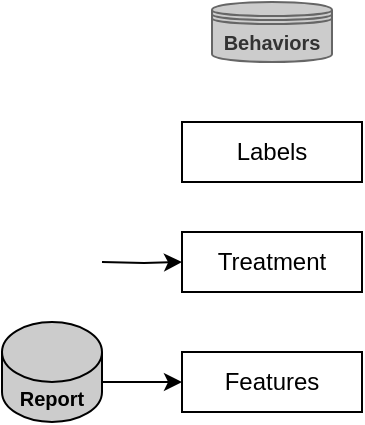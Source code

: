 <mxfile version="22.1.18" type="github">
  <diagram name="第 1 页" id="_KGyoC1ufbTMsVG9WjTH">
    <mxGraphModel dx="1039" dy="603" grid="1" gridSize="10" guides="1" tooltips="1" connect="1" arrows="1" fold="1" page="1" pageScale="1" pageWidth="827" pageHeight="1169" math="0" shadow="0">
      <root>
        <mxCell id="0" />
        <mxCell id="1" parent="0" />
        <mxCell id="uBipdBVokxf97rr1Bi9E-4" value="Labels" style="rounded=0;whiteSpace=wrap;html=1;fillColor=#FFFFFF;" vertex="1" parent="1">
          <mxGeometry x="170" y="230" width="90" height="30" as="geometry" />
        </mxCell>
        <mxCell id="uBipdBVokxf97rr1Bi9E-5" value="Treatment" style="rounded=0;whiteSpace=wrap;html=1;fillColor=#FFFFFF;" vertex="1" parent="1">
          <mxGeometry x="170" y="285" width="90" height="30" as="geometry" />
        </mxCell>
        <mxCell id="uBipdBVokxf97rr1Bi9E-6" value="Features" style="rounded=0;whiteSpace=wrap;html=1;fillColor=#FFFFFF;" vertex="1" parent="1">
          <mxGeometry x="170" y="345" width="90" height="30" as="geometry" />
        </mxCell>
        <mxCell id="uBipdBVokxf97rr1Bi9E-12" style="edgeStyle=orthogonalEdgeStyle;rounded=0;orthogonalLoop=1;jettySize=auto;html=1;exitX=1;exitY=0;exitDx=0;exitDy=30;exitPerimeter=0;entryX=0;entryY=0.5;entryDx=0;entryDy=0;" edge="1" parent="1" target="uBipdBVokxf97rr1Bi9E-5">
          <mxGeometry relative="1" as="geometry">
            <mxPoint x="130" y="300" as="sourcePoint" />
          </mxGeometry>
        </mxCell>
        <mxCell id="uBipdBVokxf97rr1Bi9E-13" style="edgeStyle=orthogonalEdgeStyle;rounded=0;orthogonalLoop=1;jettySize=auto;html=1;exitX=1;exitY=0;exitDx=0;exitDy=30;exitPerimeter=0;entryX=0;entryY=0.5;entryDx=0;entryDy=0;" edge="1" parent="1" source="uBipdBVokxf97rr1Bi9E-10" target="uBipdBVokxf97rr1Bi9E-6">
          <mxGeometry relative="1" as="geometry" />
        </mxCell>
        <mxCell id="uBipdBVokxf97rr1Bi9E-10" value="&lt;span style=&quot;font-size: 10px;&quot;&gt;Report&lt;/span&gt;" style="shape=cylinder3;whiteSpace=wrap;html=1;boundedLbl=1;backgroundOutline=1;size=15;fillColor=#CCCCCC;fontStyle=1" vertex="1" parent="1">
          <mxGeometry x="80" y="330" width="50" height="50" as="geometry" />
        </mxCell>
        <mxCell id="uBipdBVokxf97rr1Bi9E-15" value="Behaviors" style="shape=datastore;whiteSpace=wrap;html=1;fontStyle=1;fontSize=10;labelBackgroundColor=none;fillColor=#CCCCCC;fontColor=#333333;strokeColor=#666666;" vertex="1" parent="1">
          <mxGeometry x="185" y="170" width="60" height="30" as="geometry" />
        </mxCell>
      </root>
    </mxGraphModel>
  </diagram>
</mxfile>
